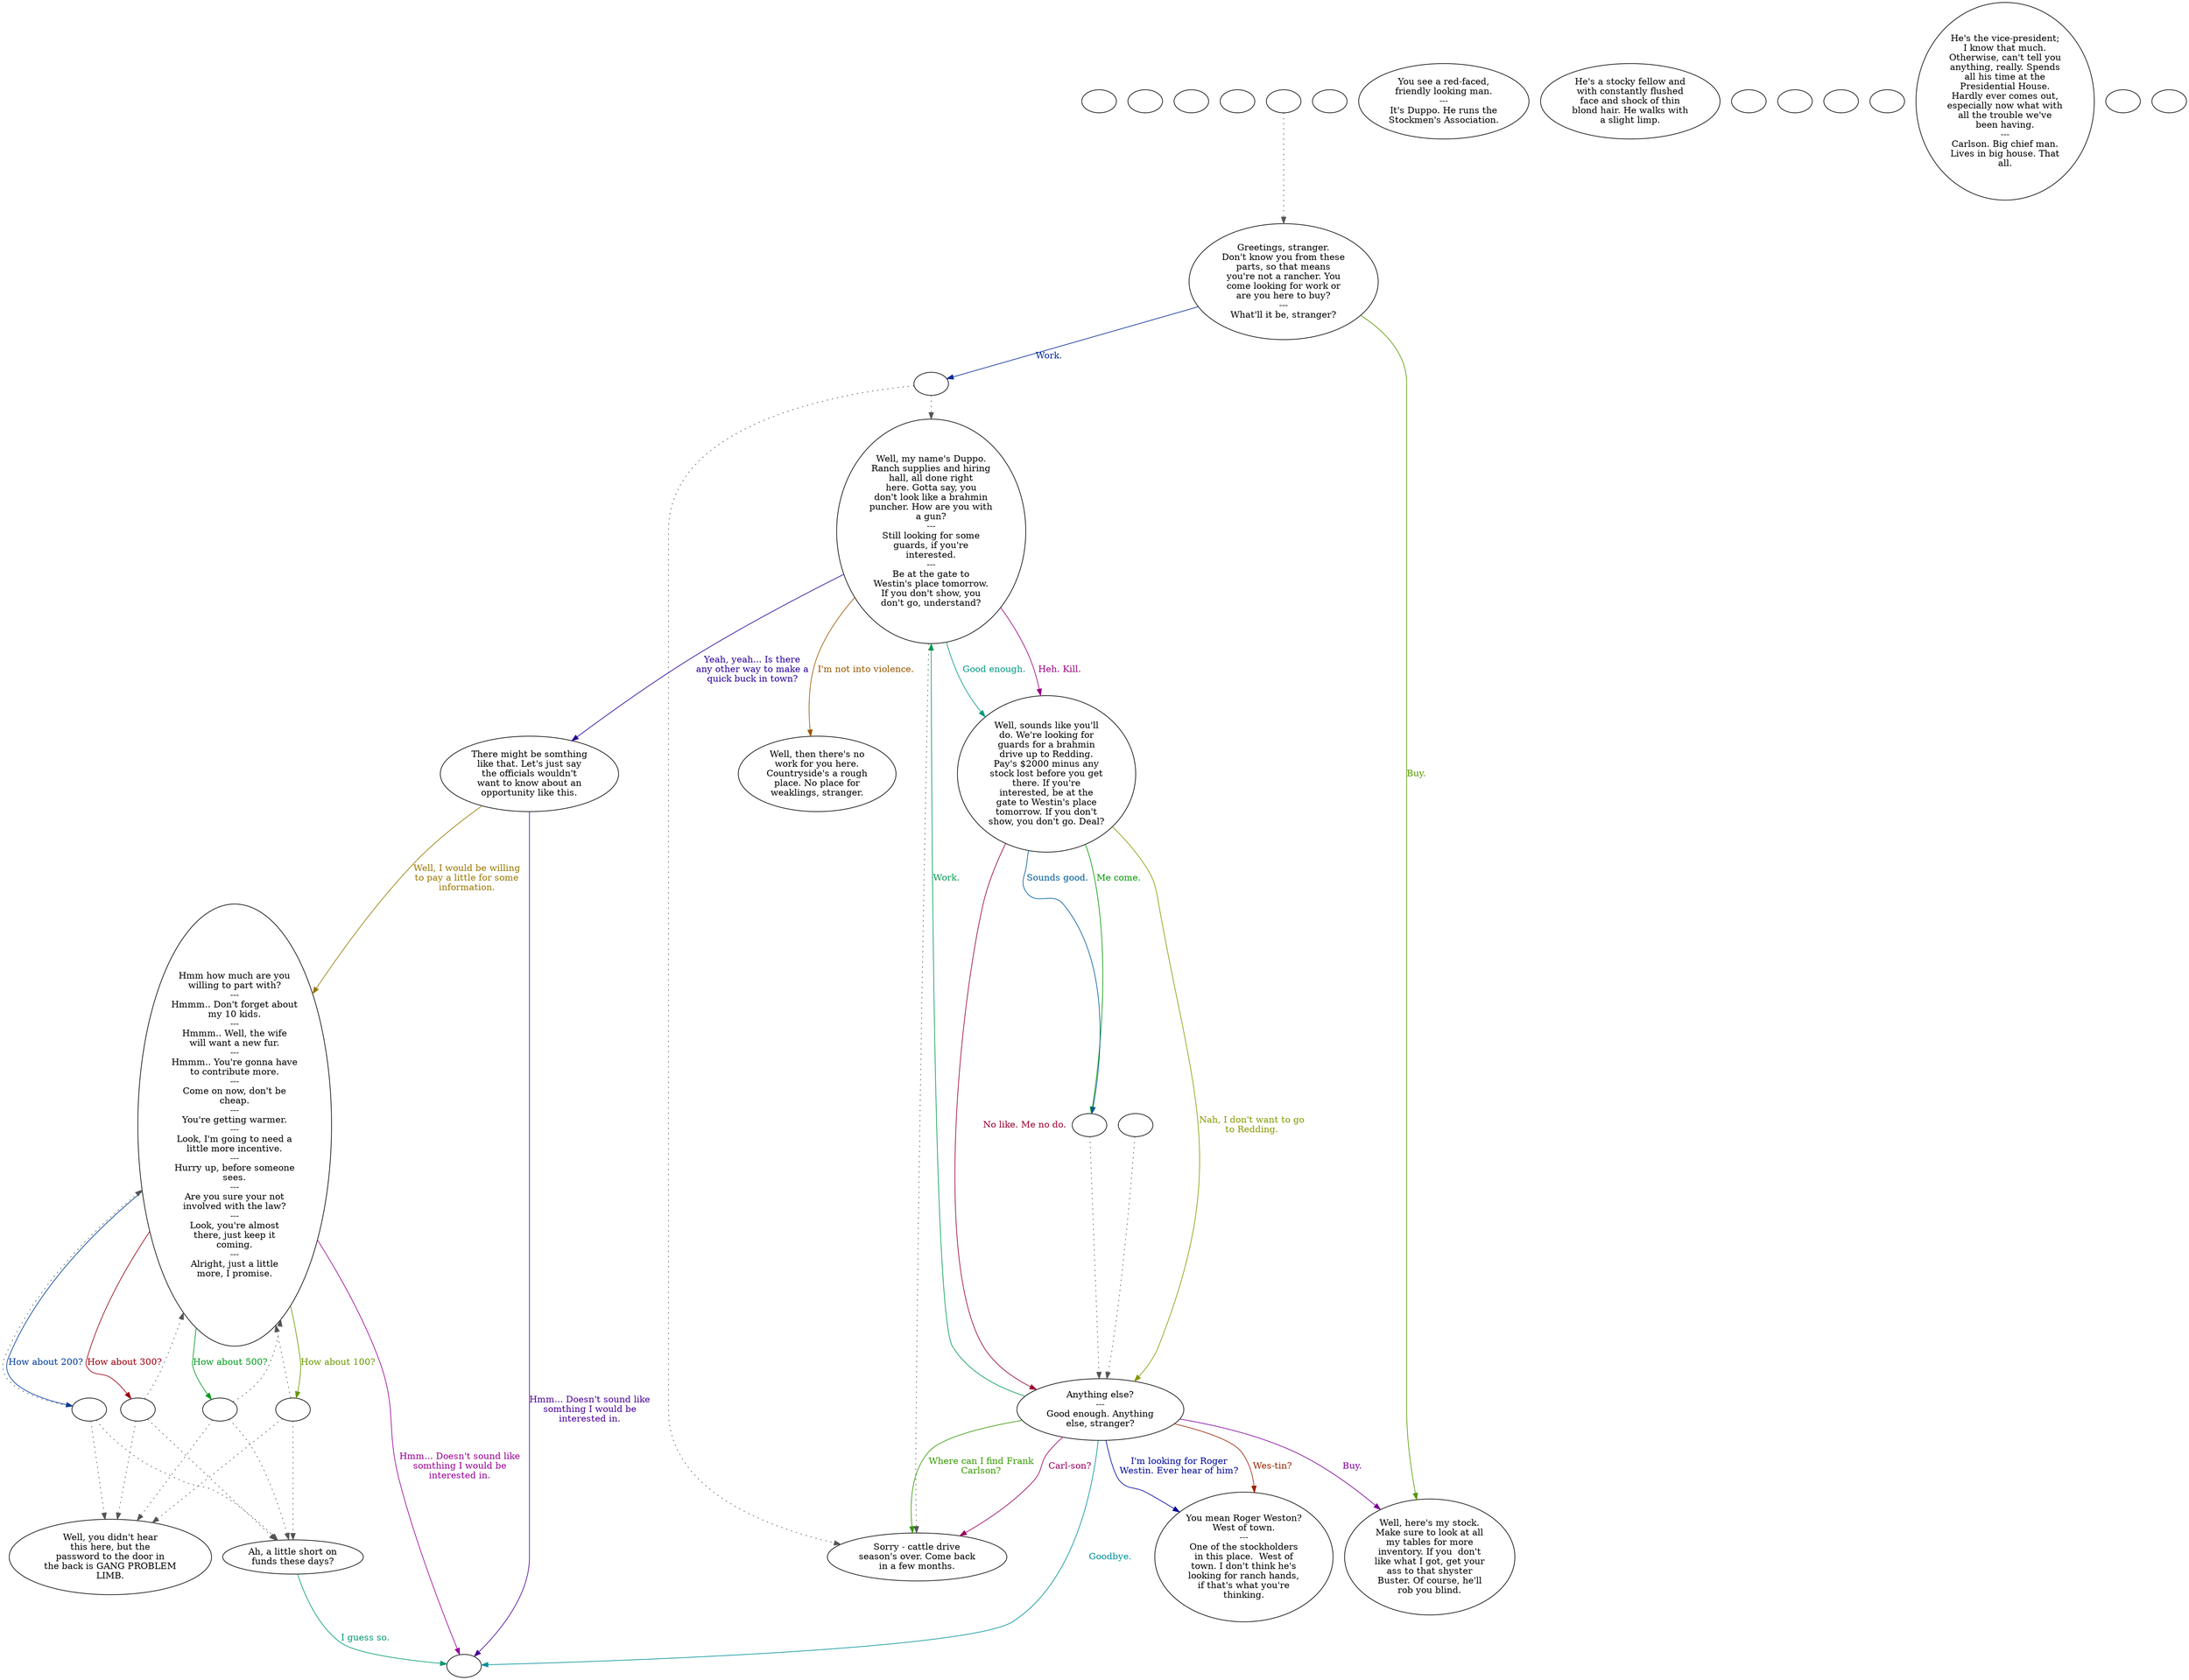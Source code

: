 digraph scduppo {
  "checkPartyMembersNearDoor" [style=filled       fillcolor="#FFFFFF"       color="#000000"]
  "checkPartyMembersNearDoor" [label=""]
  "start" [style=filled       fillcolor="#FFFFFF"       color="#000000"]
  "start" [label=""]
  "critter_p_proc" [style=filled       fillcolor="#FFFFFF"       color="#000000"]
  "critter_p_proc" [label=""]
  "pickup_p_proc" [style=filled       fillcolor="#FFFFFF"       color="#000000"]
  "pickup_p_proc" [label=""]
  "talk_p_proc" [style=filled       fillcolor="#FFFFFF"       color="#000000"]
  "talk_p_proc" -> "Node001" [style=dotted color="#555555"]
  "talk_p_proc" [label=""]
  "destroy_p_proc" [style=filled       fillcolor="#FFFFFF"       color="#000000"]
  "destroy_p_proc" [label=""]
  "look_at_p_proc" [style=filled       fillcolor="#FFFFFF"       color="#000000"]
  "look_at_p_proc" [label="You see a red-faced,\nfriendly looking man.\n---\nIt's Duppo. He runs the\nStockmen's Association."]
  "description_p_proc" [style=filled       fillcolor="#FFFFFF"       color="#000000"]
  "description_p_proc" [label="He's a stocky fellow and\nwith constantly flushed\nface and shock of thin\nblond hair. He walks with\na slight limp."]
  "use_skill_on_p_proc" [style=filled       fillcolor="#FFFFFF"       color="#000000"]
  "use_skill_on_p_proc" [label=""]
  "damage_p_proc" [style=filled       fillcolor="#FFFFFF"       color="#000000"]
  "damage_p_proc" [label=""]
  "map_enter_p_proc" [style=filled       fillcolor="#FFFFFF"       color="#000000"]
  "map_enter_p_proc" [label=""]
  "Node998" [style=filled       fillcolor="#FFFFFF"       color="#000000"]
  "Node998" [label=""]
  "Node999" [style=filled       fillcolor="#FFFFFF"       color="#000000"]
  "Node999" [label=""]
  "Node001" [style=filled       fillcolor="#FFFFFF"       color="#000000"]
  "Node001" [label="Greetings, stranger.\nDon't know you from these\nparts, so that means\nyou're not a rancher. You\ncome looking for work or\nare you here to buy?\n---\nWhat'll it be, stranger?"]
  "Node001" -> "Node0209a" [label="Work." color="#002999" fontcolor="#002999"]
  "Node001" -> "Node003" [label="Buy." color="#559900" fontcolor="#559900"]
  "Node002" [style=filled       fillcolor="#FFFFFF"       color="#000000"]
  "Node002" -> "Node009" [style=dotted color="#555555"]
  "Node002" [label="Well, my name's Duppo.\nRanch supplies and hiring\nhall, all done right\nhere. Gotta say, you\ndon't look like a brahmin\npuncher. How are you with\na gun?\n---\nStill looking for some\nguards, if you're\ninterested.\n---\nBe at the gate to\nWestin's place tomorrow.\nIf you don't show, you\ndon't go, understand?"]
  "Node002" -> "Node004" [label="Heh. Kill." color="#990082" fontcolor="#990082"]
  "Node002" -> "Node004" [label="Good enough." color="#009984" fontcolor="#009984"]
  "Node002" -> "Node005" [label="I'm not into violence." color="#995700" fontcolor="#995700"]
  "Node002" -> "Node010" [label="Yeah, yeah... Is there\nany other way to make a\nquick buck in town?" color="#2A0099" fontcolor="#2A0099"]
  "Node003" [style=filled       fillcolor="#FFFFFF"       color="#000000"]
  "Node003" [label="Well, here's my stock.\nMake sure to look at all\nmy tables for more\ninventory. If you  don't\nlike what I got, get your\nass to that shyster\nBuster. Of course, he'll\nrob you blind."]
  "Node004" [style=filled       fillcolor="#FFFFFF"       color="#000000"]
  "Node004" [label="Well, sounds like you'll\ndo. We're looking for\nguards for a brahmin\ndrive up to Redding.\nPay's $2000 minus any\nstock lost before you get\nthere. If you're\ninterested, be at the\ngate to Westin's place\ntomorrow. If you don't\nshow, you don't go. Deal?"]
  "Node004" -> "Node006b" [label="Me come." color="#029900" fontcolor="#029900"]
  "Node004" -> "Node006" [label="No like. Me no do." color="#99002F" fontcolor="#99002F"]
  "Node004" -> "Node006b" [label="Sounds good." color="#005C99" fontcolor="#005C99"]
  "Node004" -> "Node006" [label="Nah, I don't want to go\nto Redding." color="#889900" fontcolor="#889900"]
  "Node005" [style=filled       fillcolor="#FFFFFF"       color="#000000"]
  "Node005" [label="Well, then there's no\nwork for you here.\nCountryside's a rough\nplace. No place for\nweaklings, stranger."]
  "Node006" [style=filled       fillcolor="#FFFFFF"       color="#000000"]
  "Node006" [label="Anything else?\n---\nGood enough. Anything\nelse, stranger?"]
  "Node006" -> "Node003" [label="Buy." color="#7D0099" fontcolor="#7D0099"]
  "Node006" -> "Node002" [label="Work." color="#009950" fontcolor="#009950"]
  "Node006" -> "Node007" [label="Wes-tin?" color="#992400" fontcolor="#992400"]
  "Node006" -> "Node007" [label="I'm looking for Roger\nWestin. Ever hear of him?" color="#000999" fontcolor="#000999"]
  "Node006" -> "Node009" [label="Where can I find Frank\nCarlson?" color="#369900" fontcolor="#369900"]
  "Node006" -> "Node009" [label="Carl-son?" color="#990062" fontcolor="#990062"]
  "Node006" -> "Node999" [label="Goodbye." color="#008F99" fontcolor="#008F99"]
  "Node007" [style=filled       fillcolor="#FFFFFF"       color="#000000"]
  "Node007" [label="You mean Roger Weston?\nWest of town.\n---\nOne of the stockholders\nin this place.  West of\ntown. I don't think he's\nlooking for ranch hands,\nif that's what you're\nthinking."]
  "Node008" [style=filled       fillcolor="#FFFFFF"       color="#000000"]
  "Node008" [label="He's the vice-president;\nI know that much.\nOtherwise, can't tell you\nanything, really. Spends\nall his time at the\nPresidential House.\nHardly ever comes out,\nespecially now what with\nall the trouble we've\nbeen having.\n---\nCarlson. Big chief man.\nLives in big house. That\nall."]
  "Node009" [style=filled       fillcolor="#FFFFFF"       color="#000000"]
  "Node009" [label="Sorry - cattle drive\nseason's over. Come back\nin a few months."]
  "Node010" [style=filled       fillcolor="#FFFFFF"       color="#000000"]
  "Node010" [label="There might be somthing\nlike that. Let's just say\nthe officials wouldn't\nwant to know about an\nopportunity like this."]
  "Node010" -> "Node011" [label="Well, I would be willing\nto pay a little for some\ninformation." color="#997700" fontcolor="#997700"]
  "Node010" -> "Node999" [label="Hmm... Doesn't sound like\nsomthing I would be\ninterested in." color="#4A0099" fontcolor="#4A0099"]
  "Node011" [style=filled       fillcolor="#FFFFFF"       color="#000000"]
  "Node011" [label="Hmm how much are you\nwilling to part with?\n---\nHmmm.. Don't forget about\nmy 10 kids.\n---\nHmmm.. Well, the wife\nwill want a new fur.\n---\nHmmm.. You're gonna have\nto contribute more.\n---\nCome on now, don't be\ncheap.\n---\nYou're getting warmer.\n---\nLook, I'm going to need a\nlittle more incentive.\n---\nHurry up, before someone\nsees.\n---\nAre you sure your not\ninvolved with the law?\n---\nLook, you're almost\nthere, just keep it\ncoming.\n---\nAlright, just a little\nmore, I promise."]
  "Node011" -> "NodePay500" [label="How about 500?" color="#00991D" fontcolor="#00991D"]
  "Node011" -> "NodePay300" [label="How about 300?" color="#99000F" fontcolor="#99000F"]
  "Node011" -> "NodePay200" [label="How about 200?" color="#003C99" fontcolor="#003C99"]
  "Node011" -> "NodePay100" [label="How about 100?" color="#699900" fontcolor="#699900"]
  "Node011" -> "Node999" [label="Hmm... Doesn't sound like\nsomthing I would be\ninterested in." color="#990095" fontcolor="#990095"]
  "Node012" [style=filled       fillcolor="#FFFFFF"       color="#000000"]
  "Node012" [label="Well, you didn't hear\nthis here, but the\npassword to the door in\nthe back is GANG PROBLEM\nLIMB."]
  "Node013" [style=filled       fillcolor="#FFFFFF"       color="#000000"]
  "Node013" [label="Ah, a little short on\nfunds these days?"]
  "Node013" -> "Node999" [label="I guess so." color="#009970" fontcolor="#009970"]
  "combat_p_proc" [style=filled       fillcolor="#FFFFFF"       color="#000000"]
  "combat_p_proc" [label=""]
  "Node0209a" [style=filled       fillcolor="#FFFFFF"       color="#000000"]
  "Node0209a" -> "Node002" [style=dotted color="#555555"]
  "Node0209a" -> "Node009" [style=dotted color="#555555"]
  "Node0209a" [label=""]
  "Node006a" [style=filled       fillcolor="#FFFFFF"       color="#000000"]
  "Node006a" -> "Node006" [style=dotted color="#555555"]
  "Node006a" [label=""]
  "Node006b" [style=filled       fillcolor="#FFFFFF"       color="#000000"]
  "Node006b" -> "Node006" [style=dotted color="#555555"]
  "Node006b" [label=""]
  "checkConvince" [style=filled       fillcolor="#FFFFFF"       color="#000000"]
  "checkConvince" [label=""]
  "NodePay500" [style=filled       fillcolor="#FFFFFF"       color="#000000"]
  "NodePay500" -> "Node012" [style=dotted color="#555555"]
  "NodePay500" -> "Node011" [style=dotted color="#555555"]
  "NodePay500" -> "Node013" [style=dotted color="#555555"]
  "NodePay500" [label=""]
  "NodePay300" [style=filled       fillcolor="#FFFFFF"       color="#000000"]
  "NodePay300" -> "Node012" [style=dotted color="#555555"]
  "NodePay300" -> "Node011" [style=dotted color="#555555"]
  "NodePay300" -> "Node013" [style=dotted color="#555555"]
  "NodePay300" [label=""]
  "NodePay200" [style=filled       fillcolor="#FFFFFF"       color="#000000"]
  "NodePay200" -> "Node012" [style=dotted color="#555555"]
  "NodePay200" -> "Node011" [style=dotted color="#555555"]
  "NodePay200" -> "Node013" [style=dotted color="#555555"]
  "NodePay200" [label=""]
  "NodePay100" [style=filled       fillcolor="#FFFFFF"       color="#000000"]
  "NodePay100" -> "Node012" [style=dotted color="#555555"]
  "NodePay100" -> "Node011" [style=dotted color="#555555"]
  "NodePay100" -> "Node013" [style=dotted color="#555555"]
  "NodePay100" [label=""]
}